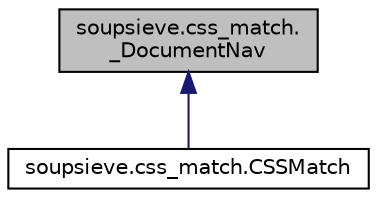 digraph "soupsieve.css_match._DocumentNav"
{
 // LATEX_PDF_SIZE
  edge [fontname="Helvetica",fontsize="10",labelfontname="Helvetica",labelfontsize="10"];
  node [fontname="Helvetica",fontsize="10",shape=record];
  Node1 [label="soupsieve.css_match.\l_DocumentNav",height=0.2,width=0.4,color="black", fillcolor="grey75", style="filled", fontcolor="black",tooltip=" "];
  Node1 -> Node2 [dir="back",color="midnightblue",fontsize="10",style="solid",fontname="Helvetica"];
  Node2 [label="soupsieve.css_match.CSSMatch",height=0.2,width=0.4,color="black", fillcolor="white", style="filled",URL="$classsoupsieve_1_1css__match_1_1CSSMatch.html",tooltip=" "];
}
